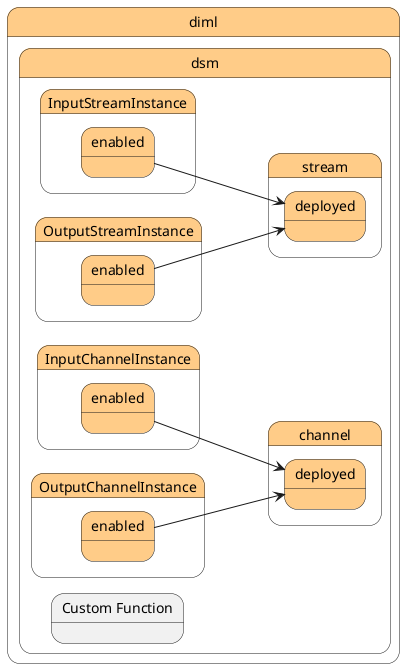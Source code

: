 @startuml
left to right direction


state "diml" as diml #ffcc88 {
state "dsm" as dimldsm #ffcc88 {
}
}


state dimldsm #ffcc88 {
    state "Custom Function" as dsmfunction {
    }
}

        state "diml" as diml #ffcc88 {
state "dsm" as dimldsm #ffcc88 {
state "channel" as dimldsmchannel #ffcc88 {
state "deployed" as dimldsmchanneldeployed #ffcc88 {
}
}
}
}


        state "diml" as diml #ffcc88 {
state "dsm" as dimldsm #ffcc88 {
state "stream" as dimldsmstream #ffcc88 {
state "deployed" as dimldsmstreamdeployed #ffcc88 {
}
}
}
}




        state "diml" as diml #ffcc88 {
state "dsm" as dimldsm #ffcc88 {
state "InputChannelInstance" as dimldsminputchannelinstance #ffcc88 {
state "enabled" as dimldsminputchannelinstanceenabled #ffcc88 {
}
}
}
}

        
    state "diml" as diml #ffcc88 {
state "dsm" as dimldsm #ffcc88 {
state "channel" as dimldsmchannel #ffcc88 {
state "deployed" as dimldsmchanneldeployed #ffcc88 {
}
}
}
}

    dimldsminputchannelinstanceenabled ---> dimldsmchanneldeployed
  

        state "diml" as diml #ffcc88 {
state "dsm" as dimldsm #ffcc88 {
state "InputStreamInstance" as dimldsminputstreaminstance #ffcc88 {
state "enabled" as dimldsminputstreaminstanceenabled #ffcc88 {
}
}
}
}

        
    state "diml" as diml #ffcc88 {
state "dsm" as dimldsm #ffcc88 {
state "stream" as dimldsmstream #ffcc88 {
state "deployed" as dimldsmstreamdeployed #ffcc88 {
}
}
}
}

    dimldsminputstreaminstanceenabled ---> dimldsmstreamdeployed
  

        state "diml" as diml #ffcc88 {
state "dsm" as dimldsm #ffcc88 {
state "OutputChannelInstance" as dimldsmoutputchannelinstance #ffcc88 {
state "enabled" as dimldsmoutputchannelinstanceenabled #ffcc88 {
}
}
}
}

        
    
    dimldsmoutputchannelinstanceenabled ---> dimldsmchanneldeployed
  

        state "diml" as diml #ffcc88 {
state "dsm" as dimldsm #ffcc88 {
state "OutputStreamInstance" as dimldsmoutputstreaminstance #ffcc88 {
state "enabled" as dimldsmoutputstreaminstanceenabled #ffcc88 {
}
}
}
}

        
    
    dimldsmoutputstreaminstanceenabled ---> dimldsmstreamdeployed
  


    
    
        
       
    
    
        
       
    
    
        
       
    
    
        
       

@enduml
